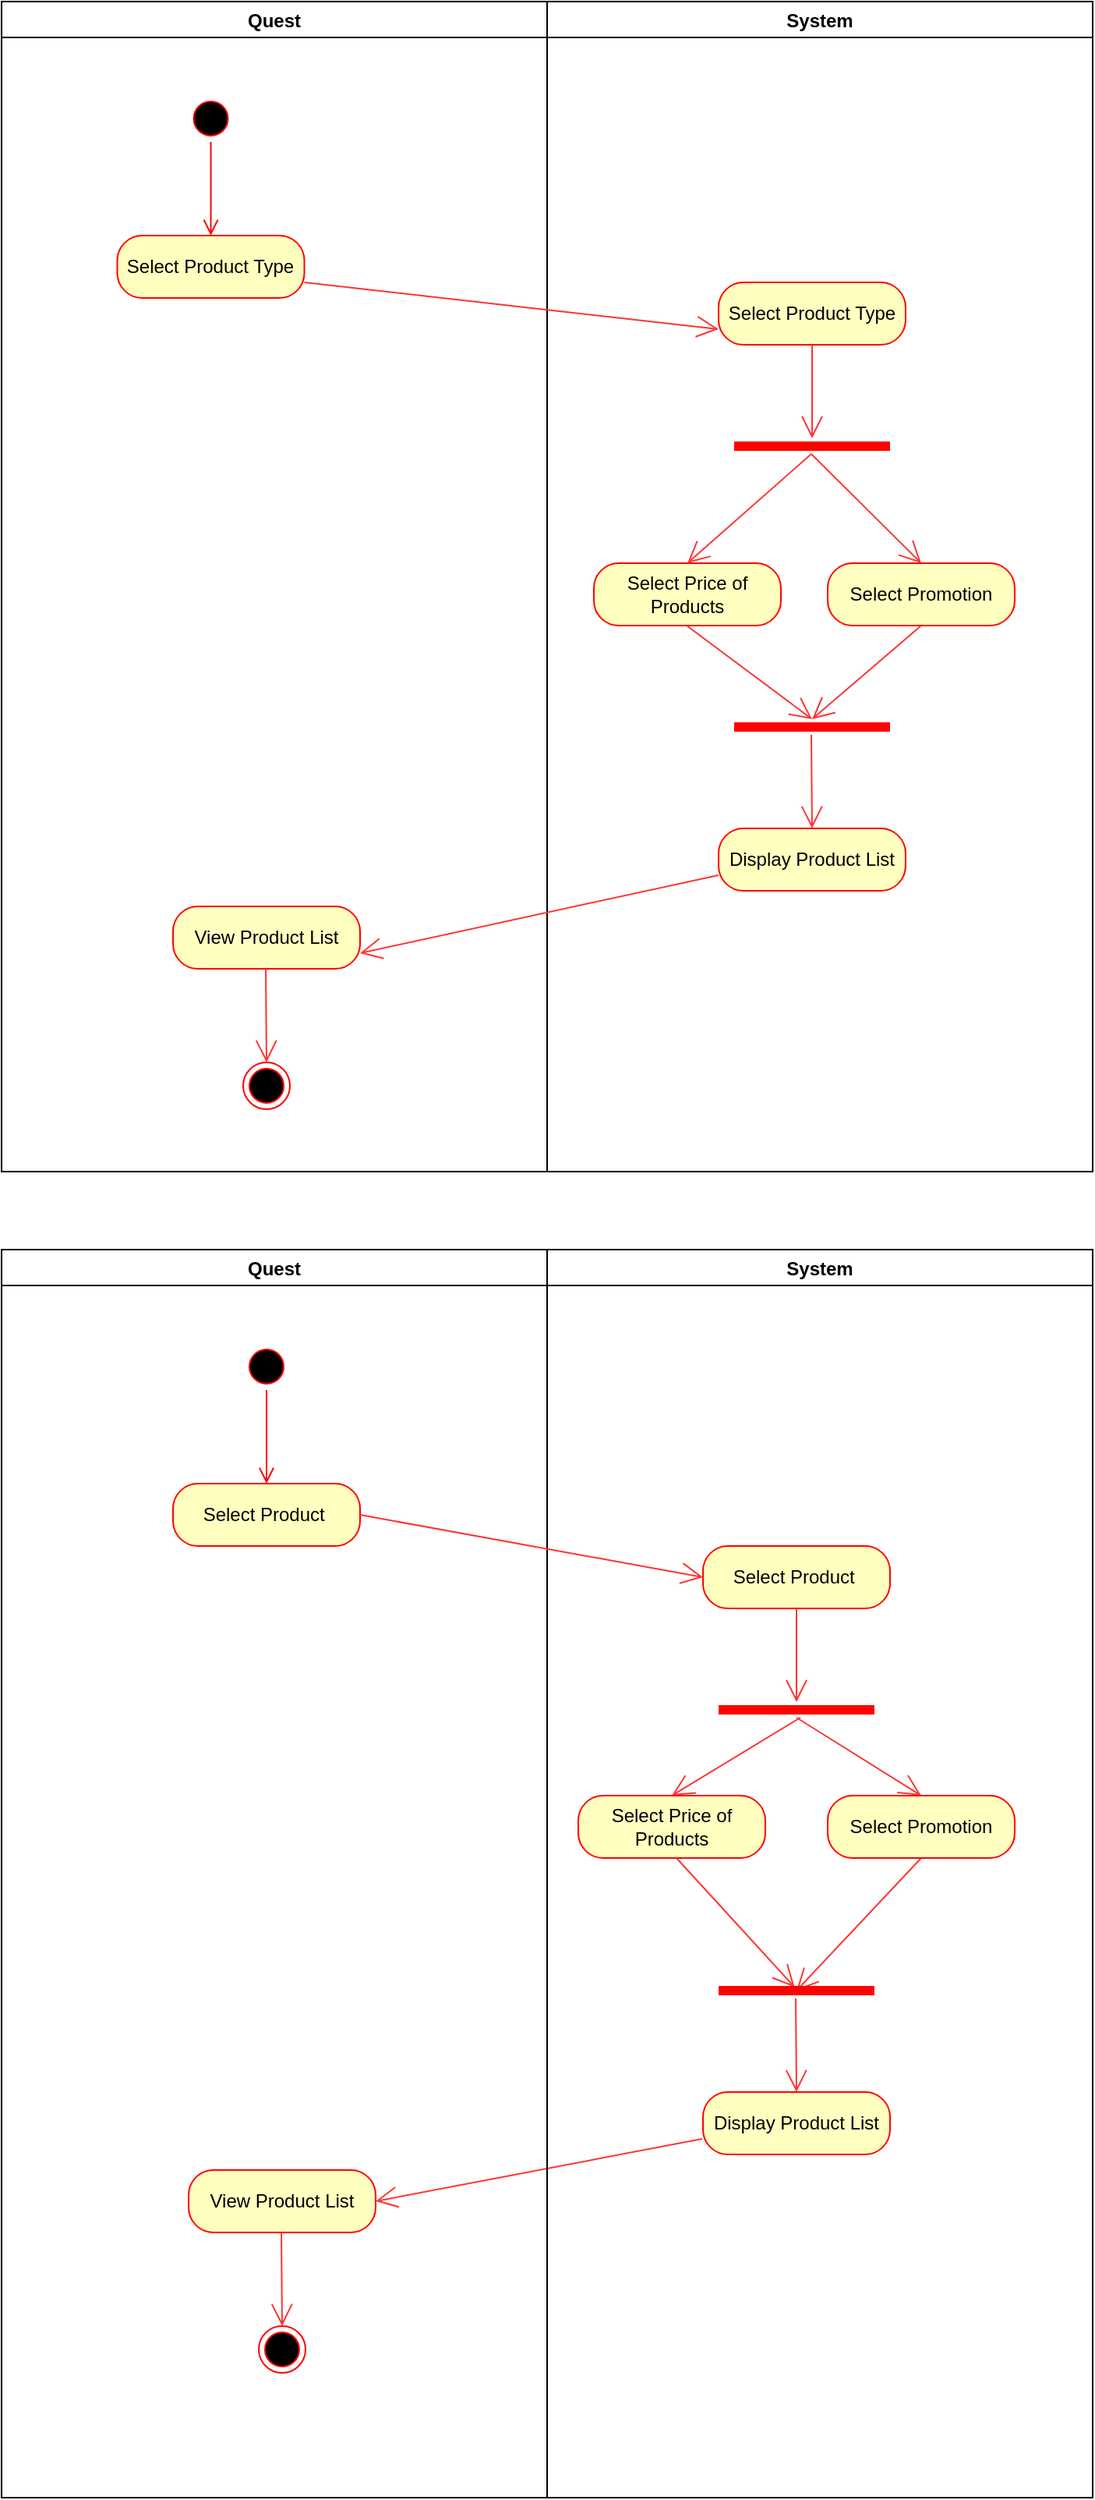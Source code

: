 <mxfile version="15.8.7" type="device"><diagram id="o5pvwBxQIRecb9VzyzZE" name="Page-1"><mxGraphModel dx="1038" dy="641" grid="1" gridSize="10" guides="1" tooltips="1" connect="1" arrows="1" fold="1" page="1" pageScale="1" pageWidth="583" pageHeight="827" math="0" shadow="0"><root><mxCell id="0"/><mxCell id="1" parent="0"/><mxCell id="DwtEB0Quxo0CwibMJsuJ-1" value="Quest" style="swimlane;" vertex="1" parent="1"><mxGeometry x="150" y="100" width="350" height="750" as="geometry"/></mxCell><mxCell id="DwtEB0Quxo0CwibMJsuJ-4" value="" style="ellipse;html=1;shape=startState;fillColor=#000000;strokeColor=#ff0000;" vertex="1" parent="DwtEB0Quxo0CwibMJsuJ-1"><mxGeometry x="119.25" y="60" width="30" height="30" as="geometry"/></mxCell><mxCell id="DwtEB0Quxo0CwibMJsuJ-5" value="" style="edgeStyle=orthogonalEdgeStyle;html=1;verticalAlign=bottom;endArrow=open;endSize=8;strokeColor=#ff0000;rounded=0;" edge="1" source="DwtEB0Quxo0CwibMJsuJ-4" parent="DwtEB0Quxo0CwibMJsuJ-1"><mxGeometry relative="1" as="geometry"><mxPoint x="134.25" y="150" as="targetPoint"/></mxGeometry></mxCell><mxCell id="DwtEB0Quxo0CwibMJsuJ-6" value="Select Product Type" style="rounded=1;whiteSpace=wrap;html=1;arcSize=40;fontColor=#000000;fillColor=#ffffc0;strokeColor=#ff0000;" vertex="1" parent="DwtEB0Quxo0CwibMJsuJ-1"><mxGeometry x="74.25" y="150" width="120" height="40" as="geometry"/></mxCell><mxCell id="DwtEB0Quxo0CwibMJsuJ-25" value="View Product List" style="rounded=1;whiteSpace=wrap;html=1;arcSize=40;fontColor=#000000;fillColor=#ffffc0;strokeColor=#ff0000;" vertex="1" parent="DwtEB0Quxo0CwibMJsuJ-1"><mxGeometry x="110" y="580" width="120" height="40" as="geometry"/></mxCell><mxCell id="DwtEB0Quxo0CwibMJsuJ-26" value="" style="ellipse;html=1;shape=endState;fillColor=#000000;strokeColor=#ff0000;" vertex="1" parent="DwtEB0Quxo0CwibMJsuJ-1"><mxGeometry x="155" y="680" width="30" height="30" as="geometry"/></mxCell><mxCell id="DwtEB0Quxo0CwibMJsuJ-27" value="" style="endArrow=open;endFill=1;endSize=12;html=1;rounded=0;exitX=0.5;exitY=1;exitDx=0;exitDy=0;strokeColor=#FF3333;" edge="1" parent="DwtEB0Quxo0CwibMJsuJ-1"><mxGeometry width="160" relative="1" as="geometry"><mxPoint x="169.5" y="620" as="sourcePoint"/><mxPoint x="170" y="680" as="targetPoint"/></mxGeometry></mxCell><mxCell id="DwtEB0Quxo0CwibMJsuJ-2" value="System" style="swimlane;" vertex="1" parent="1"><mxGeometry x="500" y="900" width="350" height="800" as="geometry"/></mxCell><mxCell id="DwtEB0Quxo0CwibMJsuJ-30" value="Select Product&amp;nbsp;" style="rounded=1;whiteSpace=wrap;html=1;arcSize=40;fontColor=#000000;fillColor=#ffffc0;strokeColor=#ff0000;" vertex="1" parent="DwtEB0Quxo0CwibMJsuJ-2"><mxGeometry x="100" y="190" width="120" height="40" as="geometry"/></mxCell><mxCell id="DwtEB0Quxo0CwibMJsuJ-31" value="" style="shape=line;html=1;strokeWidth=6;strokeColor=#ff0000;" vertex="1" parent="DwtEB0Quxo0CwibMJsuJ-2"><mxGeometry x="110" y="290" width="100" height="10" as="geometry"/></mxCell><mxCell id="DwtEB0Quxo0CwibMJsuJ-32" value="" style="endArrow=open;endFill=1;endSize=12;html=1;rounded=0;exitX=0.5;exitY=1;exitDx=0;exitDy=0;strokeColor=#FF3333;" edge="1" source="DwtEB0Quxo0CwibMJsuJ-30" target="DwtEB0Quxo0CwibMJsuJ-31" parent="DwtEB0Quxo0CwibMJsuJ-2"><mxGeometry width="160" relative="1" as="geometry"><mxPoint x="180" y="280" as="sourcePoint"/><mxPoint x="160" y="290" as="targetPoint"/></mxGeometry></mxCell><mxCell id="DwtEB0Quxo0CwibMJsuJ-33" value="" style="endArrow=open;endFill=1;endSize=12;html=1;rounded=0;exitX=0.5;exitY=1;exitDx=0;exitDy=0;strokeColor=#FF3333;entryX=0.5;entryY=0;entryDx=0;entryDy=0;" edge="1" parent="DwtEB0Quxo0CwibMJsuJ-2" target="DwtEB0Quxo0CwibMJsuJ-41"><mxGeometry width="160" relative="1" as="geometry"><mxPoint x="162.5" y="300" as="sourcePoint"/><mxPoint x="83" y="370" as="targetPoint"/></mxGeometry></mxCell><mxCell id="DwtEB0Quxo0CwibMJsuJ-34" value="" style="endArrow=open;endFill=1;endSize=12;html=1;rounded=0;exitX=0.5;exitY=1;exitDx=0;exitDy=0;strokeColor=#FF3333;entryX=0.5;entryY=0;entryDx=0;entryDy=0;" edge="1" parent="DwtEB0Quxo0CwibMJsuJ-2" target="DwtEB0Quxo0CwibMJsuJ-40"><mxGeometry width="160" relative="1" as="geometry"><mxPoint x="160" y="300" as="sourcePoint"/><mxPoint x="230.5" y="370" as="targetPoint"/></mxGeometry></mxCell><mxCell id="DwtEB0Quxo0CwibMJsuJ-35" value="" style="endArrow=open;endFill=1;endSize=12;html=1;rounded=0;exitX=0.5;exitY=1;exitDx=0;exitDy=0;strokeColor=#FF3333;entryX=0.488;entryY=0.28;entryDx=0;entryDy=0;entryPerimeter=0;" edge="1" parent="DwtEB0Quxo0CwibMJsuJ-2" target="DwtEB0Quxo0CwibMJsuJ-37"><mxGeometry width="160" relative="1" as="geometry"><mxPoint x="83" y="390" as="sourcePoint"/><mxPoint x="160" y="470" as="targetPoint"/></mxGeometry></mxCell><mxCell id="DwtEB0Quxo0CwibMJsuJ-36" value="" style="endArrow=open;endFill=1;endSize=12;html=1;rounded=0;exitX=0.5;exitY=1;exitDx=0;exitDy=0;strokeColor=#FF3333;" edge="1" parent="DwtEB0Quxo0CwibMJsuJ-2"><mxGeometry width="160" relative="1" as="geometry"><mxPoint x="240" y="390" as="sourcePoint"/><mxPoint x="160" y="475" as="targetPoint"/></mxGeometry></mxCell><mxCell id="DwtEB0Quxo0CwibMJsuJ-37" value="" style="shape=line;html=1;strokeWidth=6;strokeColor=#ff0000;" vertex="1" parent="DwtEB0Quxo0CwibMJsuJ-2"><mxGeometry x="110" y="470" width="100" height="10" as="geometry"/></mxCell><mxCell id="DwtEB0Quxo0CwibMJsuJ-38" value="" style="endArrow=open;endFill=1;endSize=12;html=1;rounded=0;exitX=0.5;exitY=1;exitDx=0;exitDy=0;strokeColor=#FF3333;" edge="1" parent="DwtEB0Quxo0CwibMJsuJ-2"><mxGeometry width="160" relative="1" as="geometry"><mxPoint x="159.5" y="480" as="sourcePoint"/><mxPoint x="160" y="540" as="targetPoint"/></mxGeometry></mxCell><mxCell id="DwtEB0Quxo0CwibMJsuJ-39" value="Display Product List" style="rounded=1;whiteSpace=wrap;html=1;arcSize=40;fontColor=#000000;fillColor=#ffffc0;strokeColor=#ff0000;" vertex="1" parent="DwtEB0Quxo0CwibMJsuJ-2"><mxGeometry x="100" y="540" width="120" height="40" as="geometry"/></mxCell><mxCell id="DwtEB0Quxo0CwibMJsuJ-40" value="Select Promotion" style="rounded=1;whiteSpace=wrap;html=1;arcSize=40;fontColor=#000000;fillColor=#ffffc0;strokeColor=#ff0000;" vertex="1" parent="DwtEB0Quxo0CwibMJsuJ-2"><mxGeometry x="180" y="350" width="120" height="40" as="geometry"/></mxCell><mxCell id="DwtEB0Quxo0CwibMJsuJ-41" value="Select Price of Products" style="rounded=1;whiteSpace=wrap;html=1;arcSize=40;fontColor=#000000;fillColor=#ffffc0;strokeColor=#ff0000;" vertex="1" parent="DwtEB0Quxo0CwibMJsuJ-2"><mxGeometry x="20" y="350" width="120" height="40" as="geometry"/></mxCell><mxCell id="DwtEB0Quxo0CwibMJsuJ-42" value="" style="endArrow=open;endFill=1;endSize=12;html=1;rounded=0;exitX=0.5;exitY=1;exitDx=0;exitDy=0;strokeColor=#FF3333;" edge="1" parent="DwtEB0Quxo0CwibMJsuJ-2"><mxGeometry width="160" relative="1" as="geometry"><mxPoint x="99.5" y="570" as="sourcePoint"/><mxPoint x="-110" y="610" as="targetPoint"/></mxGeometry></mxCell><mxCell id="DwtEB0Quxo0CwibMJsuJ-3" value="System" style="swimlane;" vertex="1" parent="1"><mxGeometry x="500" y="100" width="350" height="750" as="geometry"/></mxCell><mxCell id="DwtEB0Quxo0CwibMJsuJ-12" value="Select Product Type" style="rounded=1;whiteSpace=wrap;html=1;arcSize=40;fontColor=#000000;fillColor=#ffffc0;strokeColor=#ff0000;" vertex="1" parent="DwtEB0Quxo0CwibMJsuJ-3"><mxGeometry x="110" y="180" width="120" height="40" as="geometry"/></mxCell><mxCell id="DwtEB0Quxo0CwibMJsuJ-15" value="" style="shape=line;html=1;strokeWidth=6;strokeColor=#ff0000;" vertex="1" parent="DwtEB0Quxo0CwibMJsuJ-3"><mxGeometry x="120" y="280" width="100" height="10" as="geometry"/></mxCell><mxCell id="DwtEB0Quxo0CwibMJsuJ-14" value="" style="endArrow=open;endFill=1;endSize=12;html=1;rounded=0;exitX=0.5;exitY=1;exitDx=0;exitDy=0;strokeColor=#FF3333;" edge="1" parent="DwtEB0Quxo0CwibMJsuJ-3" source="DwtEB0Quxo0CwibMJsuJ-12" target="DwtEB0Quxo0CwibMJsuJ-15"><mxGeometry width="160" relative="1" as="geometry"><mxPoint x="190" y="270" as="sourcePoint"/><mxPoint x="170" y="280" as="targetPoint"/></mxGeometry></mxCell><mxCell id="DwtEB0Quxo0CwibMJsuJ-16" value="" style="endArrow=open;endFill=1;endSize=12;html=1;rounded=0;exitX=0.5;exitY=1;exitDx=0;exitDy=0;strokeColor=#FF3333;" edge="1" parent="DwtEB0Quxo0CwibMJsuJ-3"><mxGeometry width="160" relative="1" as="geometry"><mxPoint x="169.5" y="290" as="sourcePoint"/><mxPoint x="90" y="360" as="targetPoint"/></mxGeometry></mxCell><mxCell id="DwtEB0Quxo0CwibMJsuJ-17" value="" style="endArrow=open;endFill=1;endSize=12;html=1;rounded=0;exitX=0.5;exitY=1;exitDx=0;exitDy=0;strokeColor=#FF3333;" edge="1" parent="DwtEB0Quxo0CwibMJsuJ-3"><mxGeometry width="160" relative="1" as="geometry"><mxPoint x="169.5" y="290" as="sourcePoint"/><mxPoint x="240" y="360" as="targetPoint"/></mxGeometry></mxCell><mxCell id="DwtEB0Quxo0CwibMJsuJ-18" value="Select Promotion" style="rounded=1;whiteSpace=wrap;html=1;arcSize=40;fontColor=#000000;fillColor=#ffffc0;strokeColor=#ff0000;" vertex="1" parent="DwtEB0Quxo0CwibMJsuJ-3"><mxGeometry x="180" y="360" width="120" height="40" as="geometry"/></mxCell><mxCell id="DwtEB0Quxo0CwibMJsuJ-19" value="Select Price of Products" style="rounded=1;whiteSpace=wrap;html=1;arcSize=40;fontColor=#000000;fillColor=#ffffc0;strokeColor=#ff0000;" vertex="1" parent="DwtEB0Quxo0CwibMJsuJ-3"><mxGeometry x="30" y="360" width="120" height="40" as="geometry"/></mxCell><mxCell id="DwtEB0Quxo0CwibMJsuJ-20" value="" style="endArrow=open;endFill=1;endSize=12;html=1;rounded=0;exitX=0.5;exitY=1;exitDx=0;exitDy=0;strokeColor=#FF3333;" edge="1" parent="DwtEB0Quxo0CwibMJsuJ-3"><mxGeometry width="160" relative="1" as="geometry"><mxPoint x="89.5" y="400" as="sourcePoint"/><mxPoint x="170" y="460" as="targetPoint"/></mxGeometry></mxCell><mxCell id="DwtEB0Quxo0CwibMJsuJ-21" value="" style="endArrow=open;endFill=1;endSize=12;html=1;rounded=0;exitX=0.5;exitY=1;exitDx=0;exitDy=0;strokeColor=#FF3333;" edge="1" parent="DwtEB0Quxo0CwibMJsuJ-3"><mxGeometry width="160" relative="1" as="geometry"><mxPoint x="240" y="400" as="sourcePoint"/><mxPoint x="170" y="460" as="targetPoint"/></mxGeometry></mxCell><mxCell id="DwtEB0Quxo0CwibMJsuJ-22" value="" style="shape=line;html=1;strokeWidth=6;strokeColor=#ff0000;" vertex="1" parent="DwtEB0Quxo0CwibMJsuJ-3"><mxGeometry x="120" y="460" width="100" height="10" as="geometry"/></mxCell><mxCell id="DwtEB0Quxo0CwibMJsuJ-23" value="" style="endArrow=open;endFill=1;endSize=12;html=1;rounded=0;exitX=0.5;exitY=1;exitDx=0;exitDy=0;strokeColor=#FF3333;" edge="1" parent="DwtEB0Quxo0CwibMJsuJ-3"><mxGeometry width="160" relative="1" as="geometry"><mxPoint x="169.5" y="470" as="sourcePoint"/><mxPoint x="170" y="530" as="targetPoint"/></mxGeometry></mxCell><mxCell id="DwtEB0Quxo0CwibMJsuJ-24" value="Display Product List" style="rounded=1;whiteSpace=wrap;html=1;arcSize=40;fontColor=#000000;fillColor=#ffffc0;strokeColor=#ff0000;" vertex="1" parent="DwtEB0Quxo0CwibMJsuJ-3"><mxGeometry x="110" y="530" width="120" height="40" as="geometry"/></mxCell><mxCell id="DwtEB0Quxo0CwibMJsuJ-8" value="Quest" style="swimlane;" vertex="1" parent="1"><mxGeometry x="150" y="900" width="350" height="800" as="geometry"/></mxCell><mxCell id="DwtEB0Quxo0CwibMJsuJ-9" value="" style="ellipse;html=1;shape=startState;fillColor=#000000;strokeColor=#ff0000;" vertex="1" parent="DwtEB0Quxo0CwibMJsuJ-8"><mxGeometry x="155" y="60" width="30" height="30" as="geometry"/></mxCell><mxCell id="DwtEB0Quxo0CwibMJsuJ-10" value="" style="edgeStyle=orthogonalEdgeStyle;html=1;verticalAlign=bottom;endArrow=open;endSize=8;strokeColor=#ff0000;rounded=0;" edge="1" parent="DwtEB0Quxo0CwibMJsuJ-8" source="DwtEB0Quxo0CwibMJsuJ-9"><mxGeometry relative="1" as="geometry"><mxPoint x="170" y="150" as="targetPoint"/></mxGeometry></mxCell><mxCell id="DwtEB0Quxo0CwibMJsuJ-11" value="Select Product&amp;nbsp;" style="rounded=1;whiteSpace=wrap;html=1;arcSize=40;fontColor=#000000;fillColor=#ffffc0;strokeColor=#ff0000;" vertex="1" parent="DwtEB0Quxo0CwibMJsuJ-8"><mxGeometry x="110" y="150" width="120" height="40" as="geometry"/></mxCell><mxCell id="DwtEB0Quxo0CwibMJsuJ-43" value="View Product List" style="rounded=1;whiteSpace=wrap;html=1;arcSize=40;fontColor=#000000;fillColor=#ffffc0;strokeColor=#ff0000;" vertex="1" parent="DwtEB0Quxo0CwibMJsuJ-8"><mxGeometry x="120" y="590" width="120" height="40" as="geometry"/></mxCell><mxCell id="DwtEB0Quxo0CwibMJsuJ-44" value="" style="ellipse;html=1;shape=endState;fillColor=#000000;strokeColor=#ff0000;" vertex="1" parent="DwtEB0Quxo0CwibMJsuJ-8"><mxGeometry x="165" y="690" width="30" height="30" as="geometry"/></mxCell><mxCell id="DwtEB0Quxo0CwibMJsuJ-45" value="" style="endArrow=open;endFill=1;endSize=12;html=1;rounded=0;exitX=0.5;exitY=1;exitDx=0;exitDy=0;strokeColor=#FF3333;" edge="1" parent="DwtEB0Quxo0CwibMJsuJ-8"><mxGeometry width="160" relative="1" as="geometry"><mxPoint x="179.5" y="630" as="sourcePoint"/><mxPoint x="180" y="690" as="targetPoint"/></mxGeometry></mxCell><mxCell id="DwtEB0Quxo0CwibMJsuJ-46" value="" style="endArrow=open;endFill=1;endSize=12;html=1;rounded=0;exitX=1;exitY=0.75;exitDx=0;exitDy=0;strokeColor=#FF3333;entryX=0;entryY=0.5;entryDx=0;entryDy=0;" edge="1" parent="DwtEB0Quxo0CwibMJsuJ-8" target="DwtEB0Quxo0CwibMJsuJ-30"><mxGeometry width="160" relative="1" as="geometry"><mxPoint x="230" y="170" as="sourcePoint"/><mxPoint x="495.75" y="200" as="targetPoint"/></mxGeometry></mxCell><mxCell id="DwtEB0Quxo0CwibMJsuJ-29" value="" style="endArrow=open;endFill=1;endSize=12;html=1;rounded=0;exitX=1;exitY=0.75;exitDx=0;exitDy=0;strokeColor=#FF3333;entryX=0;entryY=0.75;entryDx=0;entryDy=0;" edge="1" parent="1" source="DwtEB0Quxo0CwibMJsuJ-6" target="DwtEB0Quxo0CwibMJsuJ-12"><mxGeometry width="160" relative="1" as="geometry"><mxPoint x="289.5" y="290" as="sourcePoint"/><mxPoint x="210" y="360" as="targetPoint"/></mxGeometry></mxCell><mxCell id="DwtEB0Quxo0CwibMJsuJ-28" value="" style="endArrow=open;endFill=1;endSize=12;html=1;rounded=0;exitX=0;exitY=0.75;exitDx=0;exitDy=0;strokeColor=#FF3333;entryX=1;entryY=0.75;entryDx=0;entryDy=0;" edge="1" parent="1" source="DwtEB0Quxo0CwibMJsuJ-24" target="DwtEB0Quxo0CwibMJsuJ-25"><mxGeometry width="160" relative="1" as="geometry"><mxPoint x="650" y="670" as="sourcePoint"/><mxPoint x="570.5" y="740" as="targetPoint"/></mxGeometry></mxCell></root></mxGraphModel></diagram></mxfile>